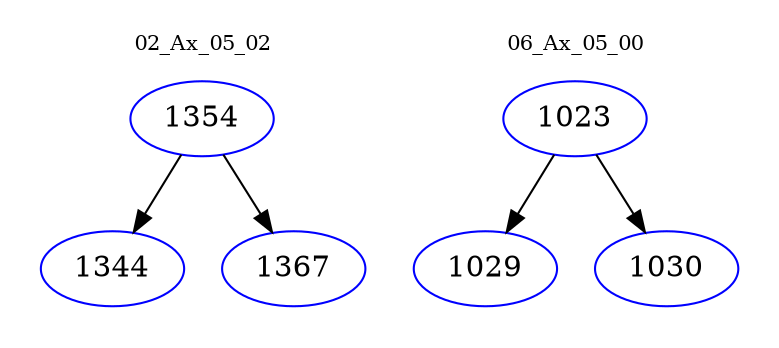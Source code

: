 digraph{
subgraph cluster_0 {
color = white
label = "02_Ax_05_02";
fontsize=10;
T0_1354 [label="1354", color="blue"]
T0_1354 -> T0_1344 [color="black"]
T0_1344 [label="1344", color="blue"]
T0_1354 -> T0_1367 [color="black"]
T0_1367 [label="1367", color="blue"]
}
subgraph cluster_1 {
color = white
label = "06_Ax_05_00";
fontsize=10;
T1_1023 [label="1023", color="blue"]
T1_1023 -> T1_1029 [color="black"]
T1_1029 [label="1029", color="blue"]
T1_1023 -> T1_1030 [color="black"]
T1_1030 [label="1030", color="blue"]
}
}

